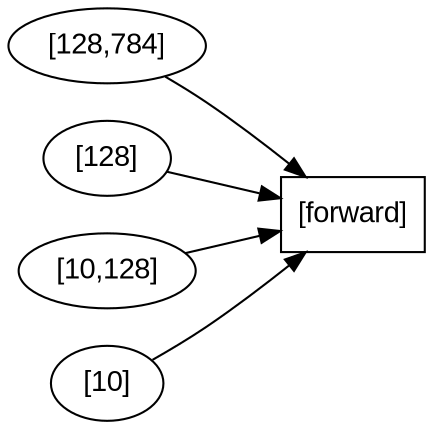 digraph G {
    rankdir=LR;
    node [fontname="Arial"];
    "1" [label="[forward]", shape=box];
    "24" [label="[128,784]", shape=ellipse];
    "25" [label="[128]", shape=ellipse];
    "26" [label="[10,128]", shape=ellipse];
    "27" [label="[10]", shape=ellipse];
    "24" -> "1";
    "25" -> "1";
    "26" -> "1";
    "27" -> "1";
}
